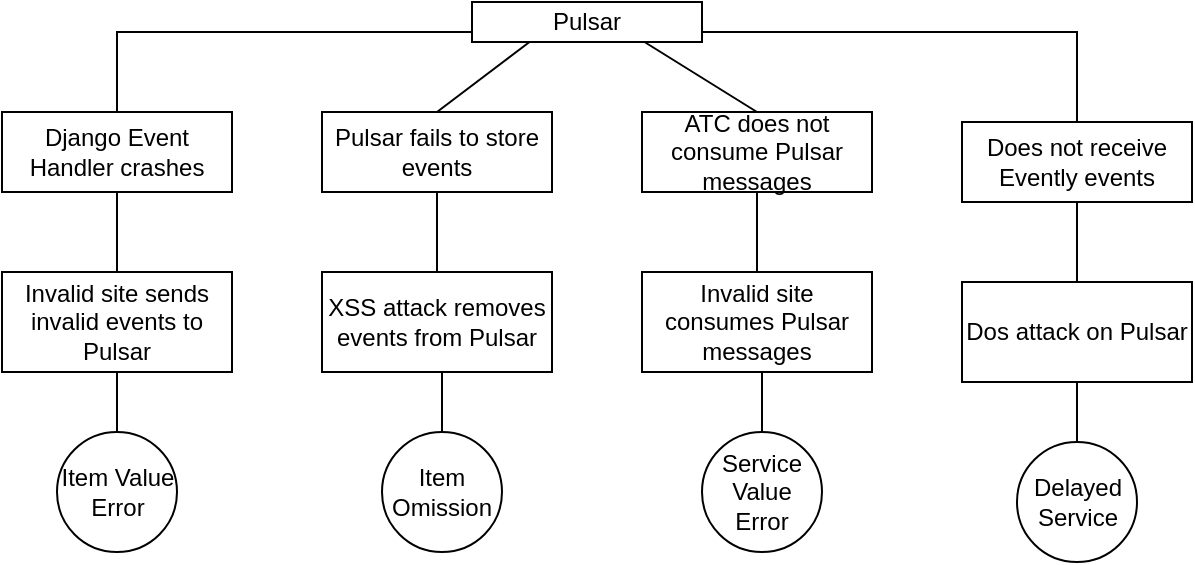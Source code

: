 <mxfile version="13.9.7" type="device"><diagram id="hTkEjnlqmtUhZrV5CyUP" name="Page-1"><mxGraphModel dx="868" dy="426" grid="1" gridSize="10" guides="1" tooltips="1" connect="1" arrows="1" fold="1" page="1" pageScale="1" pageWidth="850" pageHeight="1100" math="0" shadow="0"><root><mxCell id="0"/><mxCell id="1" parent="0"/><mxCell id="3mDnD_ke5RxLaa8PccLp-21" style="rounded=0;orthogonalLoop=1;jettySize=auto;html=1;exitX=0.75;exitY=1;exitDx=0;exitDy=0;entryX=0.5;entryY=0;entryDx=0;entryDy=0;endArrow=none;endFill=0;" edge="1" parent="1" source="3mDnD_ke5RxLaa8PccLp-1" target="3mDnD_ke5RxLaa8PccLp-2"><mxGeometry relative="1" as="geometry"/></mxCell><mxCell id="3mDnD_ke5RxLaa8PccLp-27" style="edgeStyle=none;rounded=0;orthogonalLoop=1;jettySize=auto;html=1;exitX=0.25;exitY=1;exitDx=0;exitDy=0;entryX=0.5;entryY=0;entryDx=0;entryDy=0;endArrow=none;endFill=0;" edge="1" parent="1" source="3mDnD_ke5RxLaa8PccLp-1" target="3mDnD_ke5RxLaa8PccLp-23"><mxGeometry relative="1" as="geometry"/></mxCell><mxCell id="3mDnD_ke5RxLaa8PccLp-1" value="Pulsar" style="rounded=0;whiteSpace=wrap;html=1;" vertex="1" parent="1"><mxGeometry x="365" y="40" width="115" height="20" as="geometry"/></mxCell><mxCell id="3mDnD_ke5RxLaa8PccLp-6" style="edgeStyle=orthogonalEdgeStyle;rounded=0;orthogonalLoop=1;jettySize=auto;html=1;exitX=0.5;exitY=1;exitDx=0;exitDy=0;entryX=0.5;entryY=0;entryDx=0;entryDy=0;endArrow=none;endFill=0;" edge="1" parent="1" source="3mDnD_ke5RxLaa8PccLp-2" target="3mDnD_ke5RxLaa8PccLp-3"><mxGeometry relative="1" as="geometry"/></mxCell><mxCell id="3mDnD_ke5RxLaa8PccLp-2" value="ATC does not consume Pulsar messages" style="rounded=0;whiteSpace=wrap;html=1;" vertex="1" parent="1"><mxGeometry x="450" y="95" width="115" height="40" as="geometry"/></mxCell><mxCell id="3mDnD_ke5RxLaa8PccLp-7" style="edgeStyle=orthogonalEdgeStyle;rounded=0;orthogonalLoop=1;jettySize=auto;html=1;exitX=0.5;exitY=1;exitDx=0;exitDy=0;entryX=0.5;entryY=0;entryDx=0;entryDy=0;endArrow=none;endFill=0;" edge="1" parent="1" source="3mDnD_ke5RxLaa8PccLp-3" target="3mDnD_ke5RxLaa8PccLp-4"><mxGeometry relative="1" as="geometry"/></mxCell><mxCell id="3mDnD_ke5RxLaa8PccLp-3" value="Invalid site consumes Pulsar messages" style="rounded=0;whiteSpace=wrap;html=1;" vertex="1" parent="1"><mxGeometry x="450" y="175" width="115" height="50" as="geometry"/></mxCell><mxCell id="3mDnD_ke5RxLaa8PccLp-4" value="Service Value Error" style="ellipse;whiteSpace=wrap;html=1;aspect=fixed;" vertex="1" parent="1"><mxGeometry x="480" y="255" width="60" height="60" as="geometry"/></mxCell><mxCell id="3mDnD_ke5RxLaa8PccLp-13" style="edgeStyle=orthogonalEdgeStyle;rounded=0;orthogonalLoop=1;jettySize=auto;html=1;exitX=0.5;exitY=0;exitDx=0;exitDy=0;entryX=0;entryY=0.75;entryDx=0;entryDy=0;endArrow=none;endFill=0;" edge="1" parent="1" source="3mDnD_ke5RxLaa8PccLp-8" target="3mDnD_ke5RxLaa8PccLp-1"><mxGeometry relative="1" as="geometry"/></mxCell><mxCell id="3mDnD_ke5RxLaa8PccLp-8" value="Django Event Handler crashes" style="rounded=0;whiteSpace=wrap;html=1;" vertex="1" parent="1"><mxGeometry x="130" y="95" width="115" height="40" as="geometry"/></mxCell><mxCell id="3mDnD_ke5RxLaa8PccLp-12" style="edgeStyle=orthogonalEdgeStyle;rounded=0;orthogonalLoop=1;jettySize=auto;html=1;exitX=0.5;exitY=0;exitDx=0;exitDy=0;entryX=0.5;entryY=1;entryDx=0;entryDy=0;endArrow=none;endFill=0;" edge="1" parent="1" source="3mDnD_ke5RxLaa8PccLp-9" target="3mDnD_ke5RxLaa8PccLp-8"><mxGeometry relative="1" as="geometry"/></mxCell><mxCell id="3mDnD_ke5RxLaa8PccLp-9" value="Invalid site sends invalid events to Pulsar" style="rounded=0;whiteSpace=wrap;html=1;" vertex="1" parent="1"><mxGeometry x="130" y="175" width="115" height="50" as="geometry"/></mxCell><mxCell id="3mDnD_ke5RxLaa8PccLp-11" style="edgeStyle=orthogonalEdgeStyle;rounded=0;orthogonalLoop=1;jettySize=auto;html=1;exitX=0.5;exitY=0;exitDx=0;exitDy=0;entryX=0.5;entryY=1;entryDx=0;entryDy=0;endArrow=none;endFill=0;" edge="1" parent="1" source="3mDnD_ke5RxLaa8PccLp-10" target="3mDnD_ke5RxLaa8PccLp-9"><mxGeometry relative="1" as="geometry"/></mxCell><mxCell id="3mDnD_ke5RxLaa8PccLp-10" value="Item Value Error" style="ellipse;whiteSpace=wrap;html=1;aspect=fixed;" vertex="1" parent="1"><mxGeometry x="157.5" y="255" width="60" height="60" as="geometry"/></mxCell><mxCell id="3mDnD_ke5RxLaa8PccLp-18" style="edgeStyle=orthogonalEdgeStyle;rounded=0;orthogonalLoop=1;jettySize=auto;html=1;exitX=0.5;exitY=1;exitDx=0;exitDy=0;entryX=0.5;entryY=0;entryDx=0;entryDy=0;endArrow=none;endFill=0;" edge="1" parent="1" source="3mDnD_ke5RxLaa8PccLp-14" target="3mDnD_ke5RxLaa8PccLp-15"><mxGeometry relative="1" as="geometry"/></mxCell><mxCell id="3mDnD_ke5RxLaa8PccLp-20" style="edgeStyle=orthogonalEdgeStyle;rounded=0;orthogonalLoop=1;jettySize=auto;html=1;exitX=0.5;exitY=0;exitDx=0;exitDy=0;entryX=1;entryY=0.75;entryDx=0;entryDy=0;endArrow=none;endFill=0;" edge="1" parent="1" source="3mDnD_ke5RxLaa8PccLp-14" target="3mDnD_ke5RxLaa8PccLp-1"><mxGeometry relative="1" as="geometry"/></mxCell><mxCell id="3mDnD_ke5RxLaa8PccLp-14" value="Does not receive Evently events" style="rounded=0;whiteSpace=wrap;html=1;" vertex="1" parent="1"><mxGeometry x="610" y="100" width="115" height="40" as="geometry"/></mxCell><mxCell id="3mDnD_ke5RxLaa8PccLp-17" style="edgeStyle=orthogonalEdgeStyle;rounded=0;orthogonalLoop=1;jettySize=auto;html=1;exitX=0.5;exitY=1;exitDx=0;exitDy=0;entryX=0.5;entryY=0;entryDx=0;entryDy=0;endArrow=none;endFill=0;" edge="1" parent="1" source="3mDnD_ke5RxLaa8PccLp-15" target="3mDnD_ke5RxLaa8PccLp-16"><mxGeometry relative="1" as="geometry"/></mxCell><mxCell id="3mDnD_ke5RxLaa8PccLp-15" value="Dos attack on Pulsar" style="rounded=0;whiteSpace=wrap;html=1;" vertex="1" parent="1"><mxGeometry x="610" y="180" width="115" height="50" as="geometry"/></mxCell><mxCell id="3mDnD_ke5RxLaa8PccLp-16" value="Delayed Service" style="ellipse;whiteSpace=wrap;html=1;aspect=fixed;" vertex="1" parent="1"><mxGeometry x="637.5" y="260" width="60" height="60" as="geometry"/></mxCell><mxCell id="3mDnD_ke5RxLaa8PccLp-22" style="edgeStyle=orthogonalEdgeStyle;rounded=0;orthogonalLoop=1;jettySize=auto;html=1;exitX=0.5;exitY=1;exitDx=0;exitDy=0;entryX=0.5;entryY=0;entryDx=0;entryDy=0;endArrow=none;endFill=0;" edge="1" parent="1" source="3mDnD_ke5RxLaa8PccLp-23" target="3mDnD_ke5RxLaa8PccLp-25"><mxGeometry relative="1" as="geometry"/></mxCell><mxCell id="3mDnD_ke5RxLaa8PccLp-23" value="Pulsar fails to store events" style="rounded=0;whiteSpace=wrap;html=1;" vertex="1" parent="1"><mxGeometry x="290" y="95" width="115" height="40" as="geometry"/></mxCell><mxCell id="3mDnD_ke5RxLaa8PccLp-24" style="edgeStyle=orthogonalEdgeStyle;rounded=0;orthogonalLoop=1;jettySize=auto;html=1;exitX=0.5;exitY=1;exitDx=0;exitDy=0;entryX=0.5;entryY=0;entryDx=0;entryDy=0;endArrow=none;endFill=0;" edge="1" parent="1" source="3mDnD_ke5RxLaa8PccLp-25" target="3mDnD_ke5RxLaa8PccLp-26"><mxGeometry relative="1" as="geometry"/></mxCell><mxCell id="3mDnD_ke5RxLaa8PccLp-25" value="XSS attack removes events from Pulsar" style="rounded=0;whiteSpace=wrap;html=1;" vertex="1" parent="1"><mxGeometry x="290" y="175" width="115" height="50" as="geometry"/></mxCell><mxCell id="3mDnD_ke5RxLaa8PccLp-26" value="Item Omission" style="ellipse;whiteSpace=wrap;html=1;aspect=fixed;" vertex="1" parent="1"><mxGeometry x="320" y="255" width="60" height="60" as="geometry"/></mxCell></root></mxGraphModel></diagram></mxfile>
